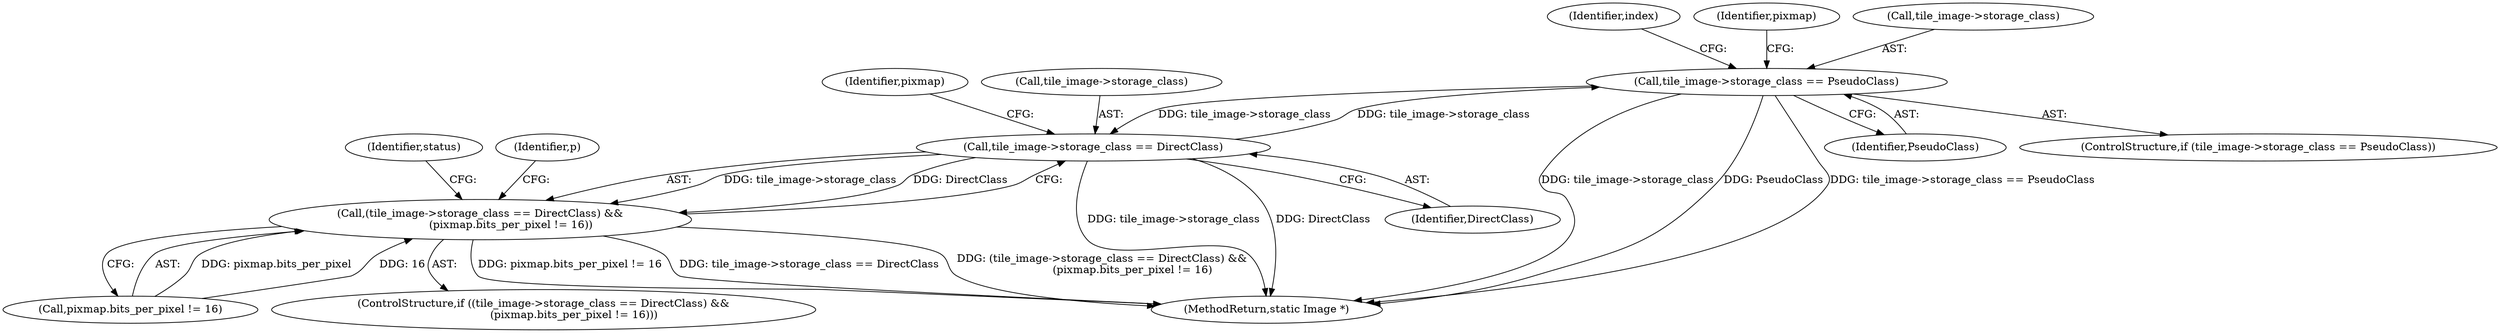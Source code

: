 digraph "0_ImageMagick_6b6bff054d569a77973f2140c0e86366e6168a6c_1@pointer" {
"1001661" [label="(Call,tile_image->storage_class == PseudoClass)"];
"1001902" [label="(Call,tile_image->storage_class == DirectClass)"];
"1001661" [label="(Call,tile_image->storage_class == PseudoClass)"];
"1001901" [label="(Call,(tile_image->storage_class == DirectClass) &&\n                  (pixmap.bits_per_pixel != 16))"];
"1001668" [label="(Identifier,index)"];
"1001902" [label="(Call,tile_image->storage_class == DirectClass)"];
"1002575" [label="(MethodReturn,static Image *)"];
"1001907" [label="(Call,pixmap.bits_per_pixel != 16)"];
"1001723" [label="(Identifier,pixmap)"];
"1001906" [label="(Identifier,DirectClass)"];
"1001909" [label="(Identifier,pixmap)"];
"1001662" [label="(Call,tile_image->storage_class)"];
"1001901" [label="(Call,(tile_image->storage_class == DirectClass) &&\n                  (pixmap.bits_per_pixel != 16))"];
"1001665" [label="(Identifier,PseudoClass)"];
"1001900" [label="(ControlStructure,if ((tile_image->storage_class == DirectClass) &&\n                  (pixmap.bits_per_pixel != 16)))"];
"1001930" [label="(Identifier,status)"];
"1001903" [label="(Call,tile_image->storage_class)"];
"1001660" [label="(ControlStructure,if (tile_image->storage_class == PseudoClass))"];
"1001914" [label="(Identifier,p)"];
"1001661" [label="(Call,tile_image->storage_class == PseudoClass)"];
"1001661" -> "1001660"  [label="AST: "];
"1001661" -> "1001665"  [label="CFG: "];
"1001662" -> "1001661"  [label="AST: "];
"1001665" -> "1001661"  [label="AST: "];
"1001668" -> "1001661"  [label="CFG: "];
"1001723" -> "1001661"  [label="CFG: "];
"1001661" -> "1002575"  [label="DDG: tile_image->storage_class"];
"1001661" -> "1002575"  [label="DDG: PseudoClass"];
"1001661" -> "1002575"  [label="DDG: tile_image->storage_class == PseudoClass"];
"1001902" -> "1001661"  [label="DDG: tile_image->storage_class"];
"1001661" -> "1001902"  [label="DDG: tile_image->storage_class"];
"1001902" -> "1001901"  [label="AST: "];
"1001902" -> "1001906"  [label="CFG: "];
"1001903" -> "1001902"  [label="AST: "];
"1001906" -> "1001902"  [label="AST: "];
"1001909" -> "1001902"  [label="CFG: "];
"1001901" -> "1001902"  [label="CFG: "];
"1001902" -> "1002575"  [label="DDG: tile_image->storage_class"];
"1001902" -> "1002575"  [label="DDG: DirectClass"];
"1001902" -> "1001901"  [label="DDG: tile_image->storage_class"];
"1001902" -> "1001901"  [label="DDG: DirectClass"];
"1001901" -> "1001900"  [label="AST: "];
"1001901" -> "1001907"  [label="CFG: "];
"1001907" -> "1001901"  [label="AST: "];
"1001914" -> "1001901"  [label="CFG: "];
"1001930" -> "1001901"  [label="CFG: "];
"1001901" -> "1002575"  [label="DDG: pixmap.bits_per_pixel != 16"];
"1001901" -> "1002575"  [label="DDG: tile_image->storage_class == DirectClass"];
"1001901" -> "1002575"  [label="DDG: (tile_image->storage_class == DirectClass) &&\n                  (pixmap.bits_per_pixel != 16)"];
"1001907" -> "1001901"  [label="DDG: pixmap.bits_per_pixel"];
"1001907" -> "1001901"  [label="DDG: 16"];
}
